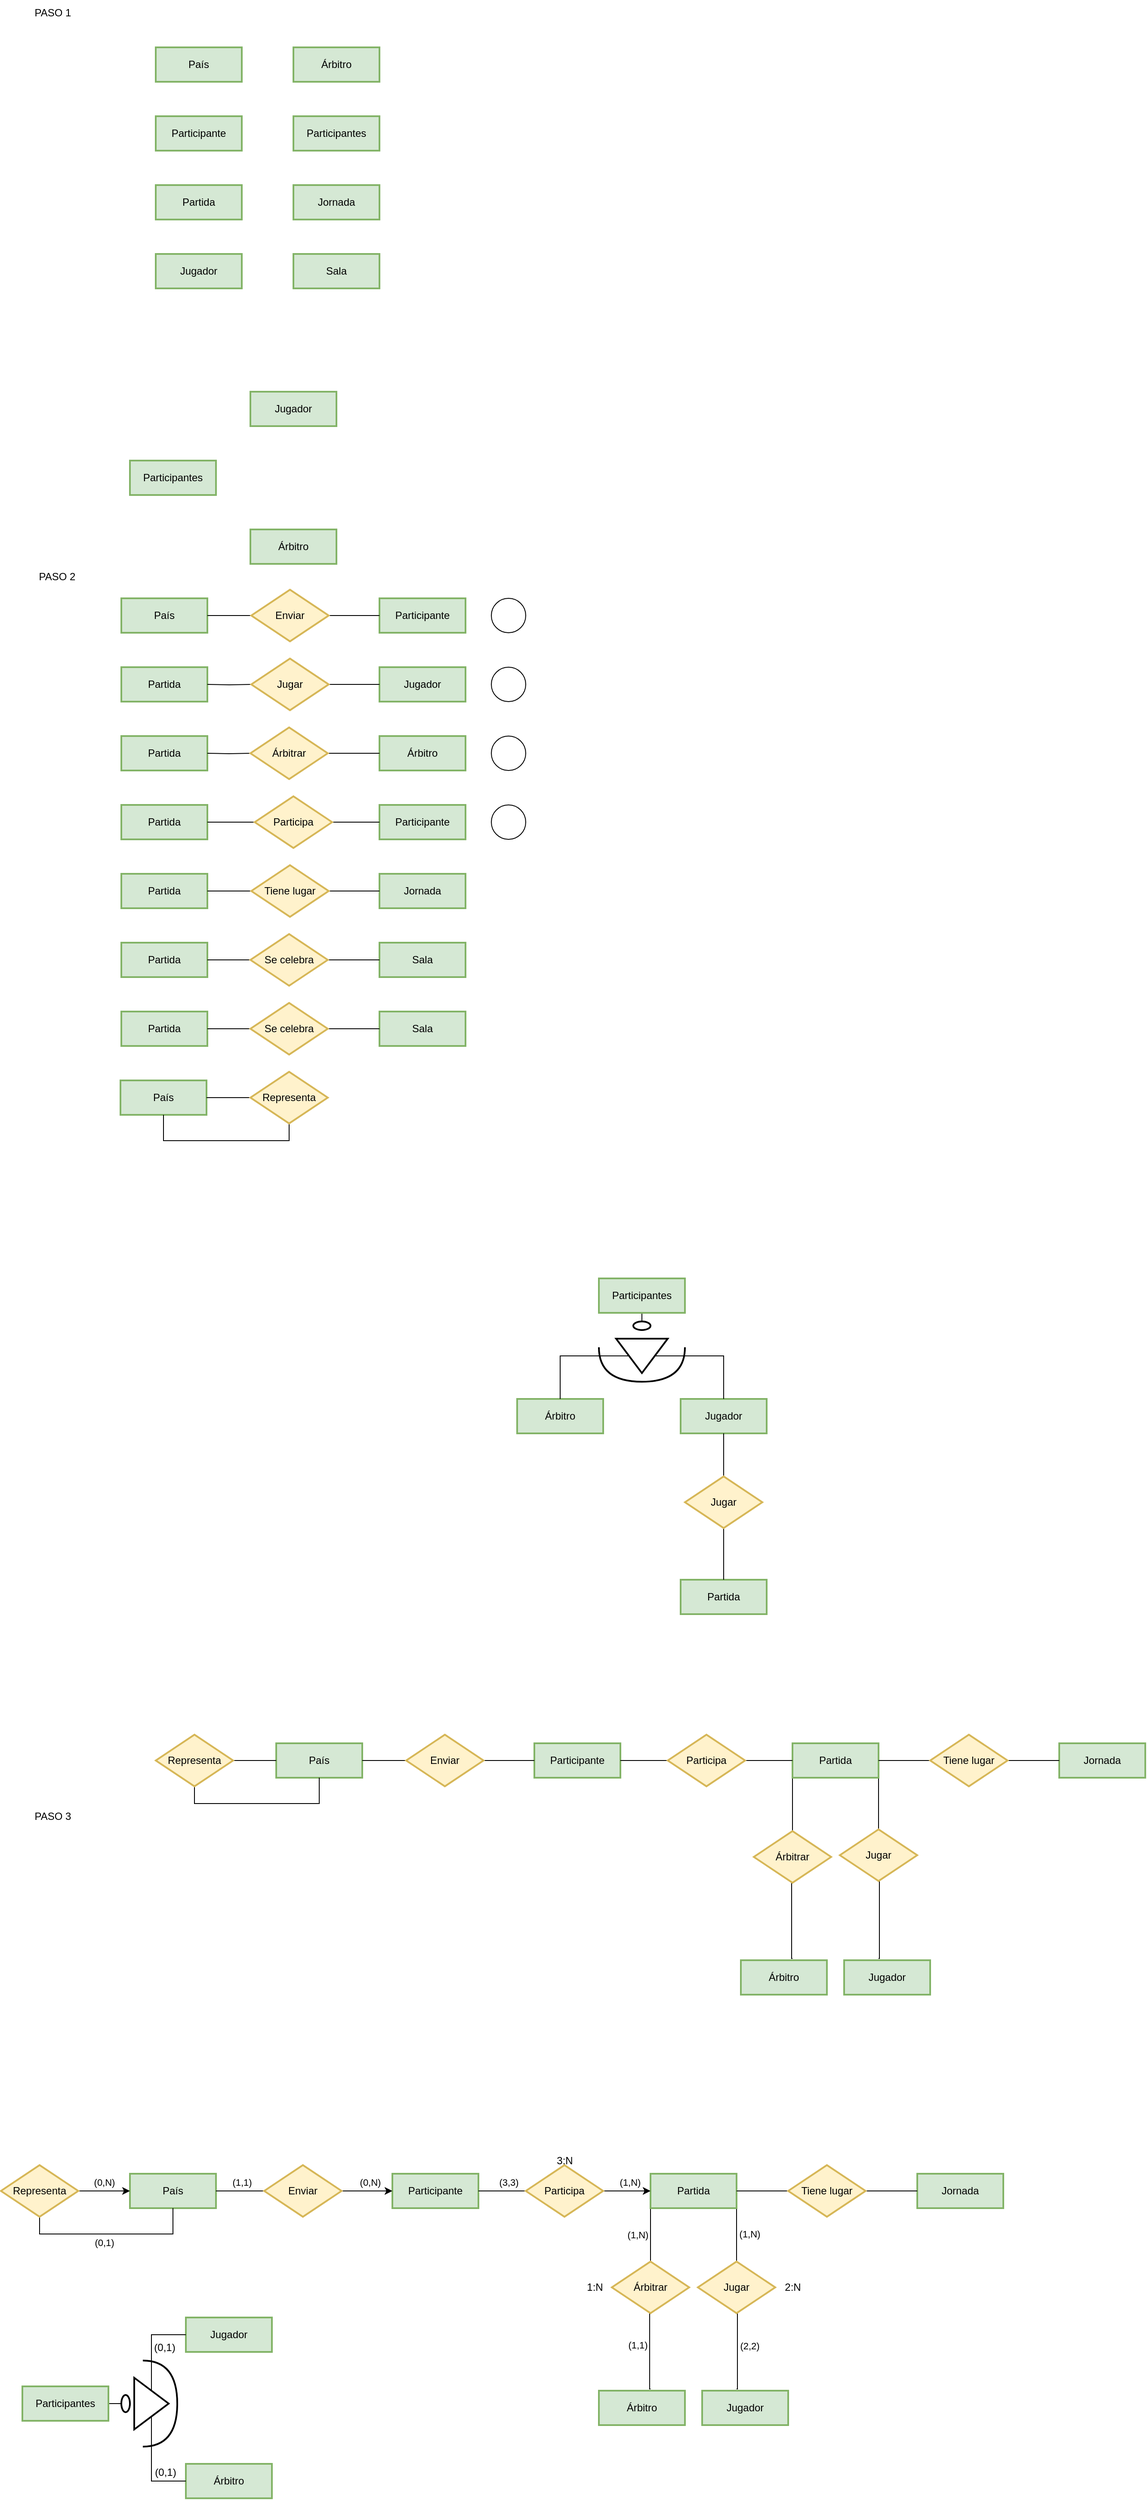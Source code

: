 <mxfile version="20.5.1" type="github"><diagram id="4NGKtMvdJxCDuf5LYWBA" name="Página-1"><mxGraphModel dx="2249" dy="771" grid="1" gridSize="10" guides="1" tooltips="1" connect="1" arrows="1" fold="1" page="1" pageScale="1" pageWidth="827" pageHeight="1169" math="0" shadow="0"><root><mxCell id="0"/><mxCell id="1" parent="0"/><mxCell id="B_oACX3829wzIfDr_h7J-4" value="Jugador" style="whiteSpace=wrap;html=1;align=center;strokeWidth=2;fillColor=#d5e8d4;strokeColor=#82b366;" parent="1" vertex="1"><mxGeometry x="270" y="480" width="100" height="40" as="geometry"/></mxCell><mxCell id="B_oACX3829wzIfDr_h7J-6" value="Árbitro" style="whiteSpace=wrap;html=1;align=center;strokeWidth=2;fillColor=#d5e8d4;strokeColor=#82b366;" parent="1" vertex="1"><mxGeometry x="270" y="640" width="100" height="40" as="geometry"/></mxCell><mxCell id="B_oACX3829wzIfDr_h7J-7" value="País" style="whiteSpace=wrap;html=1;align=center;strokeWidth=2;fillColor=#d5e8d4;strokeColor=#82b366;" parent="1" vertex="1"><mxGeometry x="120" y="720" width="100" height="40" as="geometry"/></mxCell><mxCell id="B_oACX3829wzIfDr_h7J-8" value="Participante" style="whiteSpace=wrap;html=1;align=center;strokeWidth=2;fillColor=#d5e8d4;strokeColor=#82b366;" parent="1" vertex="1"><mxGeometry x="420" y="720" width="100" height="40" as="geometry"/></mxCell><mxCell id="B_oACX3829wzIfDr_h7J-9" value="Participantes" style="whiteSpace=wrap;html=1;align=center;strokeWidth=2;fillColor=#d5e8d4;strokeColor=#82b366;" parent="1" vertex="1"><mxGeometry x="130" y="560" width="100" height="40" as="geometry"/></mxCell><mxCell id="B_oACX3829wzIfDr_h7J-10" value="Partida" style="whiteSpace=wrap;html=1;align=center;strokeWidth=2;fillColor=#d5e8d4;strokeColor=#82b366;" parent="1" vertex="1"><mxGeometry x="120" y="800" width="100" height="40" as="geometry"/></mxCell><mxCell id="B_oACX3829wzIfDr_h7J-13" value="Partida" style="whiteSpace=wrap;html=1;align=center;strokeWidth=2;fillColor=#d5e8d4;strokeColor=#82b366;" parent="1" vertex="1"><mxGeometry x="120" y="880" width="100" height="40" as="geometry"/></mxCell><mxCell id="B_oACX3829wzIfDr_h7J-14" value="Partida" style="whiteSpace=wrap;html=1;align=center;strokeWidth=2;fillColor=#d5e8d4;strokeColor=#82b366;" parent="1" vertex="1"><mxGeometry x="120" y="960" width="100" height="40" as="geometry"/></mxCell><mxCell id="B_oACX3829wzIfDr_h7J-15" value="Participante" style="whiteSpace=wrap;html=1;align=center;strokeWidth=2;fillColor=#d5e8d4;strokeColor=#82b366;" parent="1" vertex="1"><mxGeometry x="420" y="960" width="100" height="40" as="geometry"/></mxCell><mxCell id="B_oACX3829wzIfDr_h7J-16" value="Partida" style="whiteSpace=wrap;html=1;align=center;strokeWidth=2;fillColor=#d5e8d4;strokeColor=#82b366;" parent="1" vertex="1"><mxGeometry x="120" y="1040" width="100" height="40" as="geometry"/></mxCell><mxCell id="B_oACX3829wzIfDr_h7J-17" value="Jornada" style="whiteSpace=wrap;html=1;align=center;strokeWidth=2;fillColor=#d5e8d4;strokeColor=#82b366;" parent="1" vertex="1"><mxGeometry x="420" y="1040" width="100" height="40" as="geometry"/></mxCell><mxCell id="B_oACX3829wzIfDr_h7J-18" value="Partida" style="whiteSpace=wrap;html=1;align=center;strokeWidth=2;fillColor=#d5e8d4;strokeColor=#82b366;" parent="1" vertex="1"><mxGeometry x="120" y="1120" width="100" height="40" as="geometry"/></mxCell><mxCell id="B_oACX3829wzIfDr_h7J-19" value="Sala" style="whiteSpace=wrap;html=1;align=center;strokeWidth=2;fillColor=#d5e8d4;strokeColor=#82b366;" parent="1" vertex="1"><mxGeometry x="420" y="1120" width="100" height="40" as="geometry"/></mxCell><mxCell id="B_oACX3829wzIfDr_h7J-20" value="País" style="whiteSpace=wrap;html=1;align=center;strokeWidth=2;fillColor=#d5e8d4;strokeColor=#82b366;" parent="1" vertex="1"><mxGeometry x="160" y="80" width="100" height="40" as="geometry"/></mxCell><mxCell id="B_oACX3829wzIfDr_h7J-21" value="Participante" style="whiteSpace=wrap;html=1;align=center;strokeWidth=2;fillColor=#d5e8d4;strokeColor=#82b366;" parent="1" vertex="1"><mxGeometry x="160" y="160" width="100" height="40" as="geometry"/></mxCell><mxCell id="B_oACX3829wzIfDr_h7J-22" value="Partida" style="whiteSpace=wrap;html=1;align=center;strokeWidth=2;fillColor=#d5e8d4;strokeColor=#82b366;" parent="1" vertex="1"><mxGeometry x="160" y="240" width="100" height="40" as="geometry"/></mxCell><mxCell id="B_oACX3829wzIfDr_h7J-23" value="Jugador" style="whiteSpace=wrap;html=1;align=center;strokeWidth=2;fillColor=#d5e8d4;strokeColor=#82b366;" parent="1" vertex="1"><mxGeometry x="160" y="320" width="100" height="40" as="geometry"/></mxCell><mxCell id="B_oACX3829wzIfDr_h7J-24" value="Árbitro" style="whiteSpace=wrap;html=1;align=center;strokeWidth=2;fillColor=#d5e8d4;strokeColor=#82b366;" parent="1" vertex="1"><mxGeometry x="320" y="80" width="100" height="40" as="geometry"/></mxCell><mxCell id="B_oACX3829wzIfDr_h7J-25" value="Participantes" style="whiteSpace=wrap;html=1;align=center;strokeWidth=2;fillColor=#d5e8d4;strokeColor=#82b366;" parent="1" vertex="1"><mxGeometry x="320" y="160" width="100" height="40" as="geometry"/></mxCell><mxCell id="B_oACX3829wzIfDr_h7J-26" value="Jornada" style="whiteSpace=wrap;html=1;align=center;strokeWidth=2;fillColor=#d5e8d4;strokeColor=#82b366;" parent="1" vertex="1"><mxGeometry x="320" y="240" width="100" height="40" as="geometry"/></mxCell><mxCell id="B_oACX3829wzIfDr_h7J-27" value="Sala" style="whiteSpace=wrap;html=1;align=center;strokeWidth=2;fillColor=#d5e8d4;strokeColor=#82b366;" parent="1" vertex="1"><mxGeometry x="320" y="320" width="100" height="40" as="geometry"/></mxCell><mxCell id="B_oACX3829wzIfDr_h7J-29" style="edgeStyle=orthogonalEdgeStyle;rounded=0;orthogonalLoop=1;jettySize=auto;html=1;exitX=0;exitY=0.5;exitDx=0;exitDy=0;entryX=1;entryY=0.5;entryDx=0;entryDy=0;endArrow=none;endFill=0;" parent="1" source="B_oACX3829wzIfDr_h7J-28" target="B_oACX3829wzIfDr_h7J-7" edge="1"><mxGeometry relative="1" as="geometry"/></mxCell><mxCell id="B_oACX3829wzIfDr_h7J-30" style="edgeStyle=orthogonalEdgeStyle;rounded=0;orthogonalLoop=1;jettySize=auto;html=1;exitX=1;exitY=0.5;exitDx=0;exitDy=0;entryX=0;entryY=0.5;entryDx=0;entryDy=0;endArrow=none;endFill=0;" parent="1" source="B_oACX3829wzIfDr_h7J-28" target="B_oACX3829wzIfDr_h7J-8" edge="1"><mxGeometry relative="1" as="geometry"/></mxCell><mxCell id="B_oACX3829wzIfDr_h7J-28" value="Enviar" style="shape=rhombus;perimeter=rhombusPerimeter;whiteSpace=wrap;html=1;align=center;strokeWidth=2;fillColor=#fff2cc;strokeColor=#d6b656;" parent="1" vertex="1"><mxGeometry x="271" y="710" width="90" height="60" as="geometry"/></mxCell><mxCell id="B_oACX3829wzIfDr_h7J-41" style="edgeStyle=orthogonalEdgeStyle;rounded=0;orthogonalLoop=1;jettySize=auto;html=1;exitX=0;exitY=0.5;exitDx=0;exitDy=0;entryX=1;entryY=0.5;entryDx=0;entryDy=0;endArrow=none;endFill=0;" parent="1" target="B_oACX3829wzIfDr_h7J-10" edge="1"><mxGeometry relative="1" as="geometry"><mxPoint x="271" y="820.0" as="sourcePoint"/></mxGeometry></mxCell><mxCell id="B_oACX3829wzIfDr_h7J-42" style="edgeStyle=orthogonalEdgeStyle;rounded=0;orthogonalLoop=1;jettySize=auto;html=1;exitX=0;exitY=0.5;exitDx=0;exitDy=0;entryX=1;entryY=0.5;entryDx=0;entryDy=0;endArrow=none;endFill=0;" parent="1" target="B_oACX3829wzIfDr_h7J-13" edge="1"><mxGeometry relative="1" as="geometry"><mxPoint x="270" y="900.0" as="sourcePoint"/></mxGeometry></mxCell><mxCell id="B_oACX3829wzIfDr_h7J-38" style="edgeStyle=orthogonalEdgeStyle;rounded=0;orthogonalLoop=1;jettySize=auto;html=1;exitX=1;exitY=0.5;exitDx=0;exitDy=0;entryX=0;entryY=0.5;entryDx=0;entryDy=0;endArrow=none;endFill=0;" parent="1" source="B_oACX3829wzIfDr_h7J-33" target="B_oACX3829wzIfDr_h7J-15" edge="1"><mxGeometry relative="1" as="geometry"/></mxCell><mxCell id="B_oACX3829wzIfDr_h7J-43" style="edgeStyle=orthogonalEdgeStyle;rounded=0;orthogonalLoop=1;jettySize=auto;html=1;exitX=0;exitY=0.5;exitDx=0;exitDy=0;entryX=1;entryY=0.5;entryDx=0;entryDy=0;endArrow=none;endFill=0;" parent="1" source="B_oACX3829wzIfDr_h7J-33" target="B_oACX3829wzIfDr_h7J-14" edge="1"><mxGeometry relative="1" as="geometry"/></mxCell><mxCell id="B_oACX3829wzIfDr_h7J-33" value="Participa" style="shape=rhombus;perimeter=rhombusPerimeter;whiteSpace=wrap;html=1;align=center;strokeWidth=2;fillColor=#fff2cc;strokeColor=#d6b656;" parent="1" vertex="1"><mxGeometry x="275" y="950" width="90" height="60" as="geometry"/></mxCell><mxCell id="B_oACX3829wzIfDr_h7J-39" style="edgeStyle=orthogonalEdgeStyle;rounded=0;orthogonalLoop=1;jettySize=auto;html=1;exitX=1;exitY=0.5;exitDx=0;exitDy=0;entryX=0;entryY=0.5;entryDx=0;entryDy=0;endArrow=none;endFill=0;" parent="1" source="B_oACX3829wzIfDr_h7J-34" target="B_oACX3829wzIfDr_h7J-17" edge="1"><mxGeometry relative="1" as="geometry"/></mxCell><mxCell id="B_oACX3829wzIfDr_h7J-44" style="edgeStyle=orthogonalEdgeStyle;rounded=0;orthogonalLoop=1;jettySize=auto;html=1;exitX=0;exitY=0.5;exitDx=0;exitDy=0;entryX=1;entryY=0.5;entryDx=0;entryDy=0;endArrow=none;endFill=0;" parent="1" source="B_oACX3829wzIfDr_h7J-34" target="B_oACX3829wzIfDr_h7J-16" edge="1"><mxGeometry relative="1" as="geometry"/></mxCell><mxCell id="B_oACX3829wzIfDr_h7J-34" value="Tiene lugar" style="shape=rhombus;perimeter=rhombusPerimeter;whiteSpace=wrap;html=1;align=center;strokeWidth=2;fillColor=#fff2cc;strokeColor=#d6b656;" parent="1" vertex="1"><mxGeometry x="271" y="1030" width="90" height="60" as="geometry"/></mxCell><mxCell id="B_oACX3829wzIfDr_h7J-40" style="edgeStyle=orthogonalEdgeStyle;rounded=0;orthogonalLoop=1;jettySize=auto;html=1;exitX=1;exitY=0.5;exitDx=0;exitDy=0;entryX=0;entryY=0.5;entryDx=0;entryDy=0;endArrow=none;endFill=0;" parent="1" source="B_oACX3829wzIfDr_h7J-35" target="B_oACX3829wzIfDr_h7J-19" edge="1"><mxGeometry relative="1" as="geometry"/></mxCell><mxCell id="B_oACX3829wzIfDr_h7J-45" style="edgeStyle=orthogonalEdgeStyle;rounded=0;orthogonalLoop=1;jettySize=auto;html=1;exitX=0;exitY=0.5;exitDx=0;exitDy=0;entryX=1;entryY=0.5;entryDx=0;entryDy=0;endArrow=none;endFill=0;" parent="1" source="B_oACX3829wzIfDr_h7J-35" target="B_oACX3829wzIfDr_h7J-18" edge="1"><mxGeometry relative="1" as="geometry"/></mxCell><mxCell id="B_oACX3829wzIfDr_h7J-35" value="Se celebra" style="shape=rhombus;perimeter=rhombusPerimeter;whiteSpace=wrap;html=1;align=center;strokeWidth=2;fillColor=#fff2cc;strokeColor=#d6b656;" parent="1" vertex="1"><mxGeometry x="270" y="1110" width="90" height="60" as="geometry"/></mxCell><mxCell id="B_oACX3829wzIfDr_h7J-46" value="País" style="whiteSpace=wrap;html=1;align=center;strokeWidth=2;fillColor=#d5e8d4;strokeColor=#82b366;" parent="1" vertex="1"><mxGeometry x="119" y="1280" width="100" height="40" as="geometry"/></mxCell><mxCell id="B_oACX3829wzIfDr_h7J-50" value="" style="edgeStyle=orthogonalEdgeStyle;rounded=0;orthogonalLoop=1;jettySize=auto;html=1;endArrow=none;endFill=0;" parent="1" source="B_oACX3829wzIfDr_h7J-48" target="B_oACX3829wzIfDr_h7J-46" edge="1"><mxGeometry relative="1" as="geometry"/></mxCell><mxCell id="B_oACX3829wzIfDr_h7J-51" style="edgeStyle=orthogonalEdgeStyle;rounded=0;orthogonalLoop=1;jettySize=auto;html=1;exitX=0.5;exitY=1;exitDx=0;exitDy=0;entryX=0.5;entryY=1;entryDx=0;entryDy=0;endArrow=none;endFill=0;" parent="1" source="B_oACX3829wzIfDr_h7J-48" target="B_oACX3829wzIfDr_h7J-46" edge="1"><mxGeometry relative="1" as="geometry"/></mxCell><mxCell id="B_oACX3829wzIfDr_h7J-48" value="Representa" style="shape=rhombus;perimeter=rhombusPerimeter;whiteSpace=wrap;html=1;align=center;strokeWidth=2;fillColor=#fff2cc;strokeColor=#d6b656;" parent="1" vertex="1"><mxGeometry x="270" y="1270" width="90" height="60" as="geometry"/></mxCell><mxCell id="B_oACX3829wzIfDr_h7J-54" value="&lt;div&gt;PASO 1&lt;/div&gt;" style="text;html=1;align=center;verticalAlign=middle;resizable=0;points=[];autosize=1;strokeColor=none;fillColor=none;" parent="1" vertex="1"><mxGeometry x="5" y="25" width="70" height="30" as="geometry"/></mxCell><mxCell id="B_oACX3829wzIfDr_h7J-55" value="&lt;div&gt;PASO 2&lt;/div&gt;" style="text;html=1;align=center;verticalAlign=middle;resizable=0;points=[];autosize=1;strokeColor=none;fillColor=none;" parent="1" vertex="1"><mxGeometry x="10" y="680" width="70" height="30" as="geometry"/></mxCell><mxCell id="B_oACX3829wzIfDr_h7J-56" value="PASO 3" style="text;html=1;align=center;verticalAlign=middle;resizable=0;points=[];autosize=1;strokeColor=none;fillColor=none;" parent="1" vertex="1"><mxGeometry x="5" y="2120" width="70" height="30" as="geometry"/></mxCell><mxCell id="B_oACX3829wzIfDr_h7J-57" value="Jugador" style="whiteSpace=wrap;html=1;align=center;strokeWidth=2;fillColor=#d5e8d4;strokeColor=#82b366;" parent="1" vertex="1"><mxGeometry x="770" y="1650" width="100" height="40" as="geometry"/></mxCell><mxCell id="B_oACX3829wzIfDr_h7J-58" value="Árbitro" style="whiteSpace=wrap;html=1;align=center;strokeWidth=2;fillColor=#d5e8d4;strokeColor=#82b366;" parent="1" vertex="1"><mxGeometry x="580" y="1650" width="100" height="40" as="geometry"/></mxCell><mxCell id="D51Mm_pDX7gjxWbSqtOa-64" style="edgeStyle=orthogonalEdgeStyle;rounded=0;orthogonalLoop=1;jettySize=auto;html=1;exitX=0.5;exitY=1;exitDx=0;exitDy=0;entryX=0.5;entryY=0;entryDx=0;entryDy=0;endArrow=none;endFill=0;" parent="1" source="B_oACX3829wzIfDr_h7J-59" target="B_oACX3829wzIfDr_h7J-62" edge="1"><mxGeometry relative="1" as="geometry"/></mxCell><mxCell id="B_oACX3829wzIfDr_h7J-59" value="Participantes" style="whiteSpace=wrap;html=1;align=center;strokeWidth=2;fillColor=#d5e8d4;strokeColor=#82b366;" parent="1" vertex="1"><mxGeometry x="675" y="1510" width="100" height="40" as="geometry"/></mxCell><mxCell id="D51Mm_pDX7gjxWbSqtOa-62" style="edgeStyle=orthogonalEdgeStyle;rounded=0;orthogonalLoop=1;jettySize=auto;html=1;exitX=0.5;exitY=1;exitDx=0;exitDy=0;entryX=0.5;entryY=0;entryDx=0;entryDy=0;endArrow=none;endFill=0;" parent="1" source="B_oACX3829wzIfDr_h7J-60" target="B_oACX3829wzIfDr_h7J-58" edge="1"><mxGeometry relative="1" as="geometry"/></mxCell><mxCell id="D51Mm_pDX7gjxWbSqtOa-63" style="edgeStyle=orthogonalEdgeStyle;rounded=0;orthogonalLoop=1;jettySize=auto;html=1;exitX=0.5;exitY=0;exitDx=0;exitDy=0;endArrow=none;endFill=0;" parent="1" source="B_oACX3829wzIfDr_h7J-60" target="B_oACX3829wzIfDr_h7J-57" edge="1"><mxGeometry relative="1" as="geometry"/></mxCell><mxCell id="B_oACX3829wzIfDr_h7J-60" value="" style="triangle;whiteSpace=wrap;html=1;strokeWidth=2;rotation=90;" parent="1" vertex="1"><mxGeometry x="705" y="1570" width="40" height="60" as="geometry"/></mxCell><mxCell id="B_oACX3829wzIfDr_h7J-62" value="" style="ellipse;whiteSpace=wrap;html=1;align=center;strokeWidth=2;rotation=0;" parent="1" vertex="1"><mxGeometry x="715" y="1560" width="20" height="10" as="geometry"/></mxCell><mxCell id="B_oACX3829wzIfDr_h7J-67" value="" style="shape=requiredInterface;html=1;verticalLabelPosition=bottom;sketch=0;strokeWidth=2;rotation=90;" parent="1" vertex="1"><mxGeometry x="705" y="1560" width="40" height="100" as="geometry"/></mxCell><mxCell id="B_oACX3829wzIfDr_h7J-80" value="País" style="whiteSpace=wrap;html=1;align=center;strokeWidth=2;fillColor=#d5e8d4;strokeColor=#82b366;" parent="1" vertex="1"><mxGeometry x="300" y="2050" width="100" height="40" as="geometry"/></mxCell><mxCell id="B_oACX3829wzIfDr_h7J-81" value="Participante" style="whiteSpace=wrap;html=1;align=center;strokeWidth=2;fillColor=#d5e8d4;strokeColor=#82b366;" parent="1" vertex="1"><mxGeometry x="600" y="2050" width="100" height="40" as="geometry"/></mxCell><mxCell id="B_oACX3829wzIfDr_h7J-82" style="edgeStyle=orthogonalEdgeStyle;rounded=0;orthogonalLoop=1;jettySize=auto;html=1;exitX=0;exitY=0.5;exitDx=0;exitDy=0;entryX=1;entryY=0.5;entryDx=0;entryDy=0;endArrow=none;endFill=0;" parent="1" source="B_oACX3829wzIfDr_h7J-84" target="B_oACX3829wzIfDr_h7J-80" edge="1"><mxGeometry relative="1" as="geometry"/></mxCell><mxCell id="B_oACX3829wzIfDr_h7J-83" style="edgeStyle=orthogonalEdgeStyle;rounded=0;orthogonalLoop=1;jettySize=auto;html=1;exitX=1;exitY=0.5;exitDx=0;exitDy=0;entryX=0;entryY=0.5;entryDx=0;entryDy=0;endArrow=none;endFill=0;" parent="1" source="B_oACX3829wzIfDr_h7J-84" target="B_oACX3829wzIfDr_h7J-81" edge="1"><mxGeometry relative="1" as="geometry"/></mxCell><mxCell id="B_oACX3829wzIfDr_h7J-84" value="Enviar" style="shape=rhombus;perimeter=rhombusPerimeter;whiteSpace=wrap;html=1;align=center;strokeWidth=2;fillColor=#fff2cc;strokeColor=#d6b656;" parent="1" vertex="1"><mxGeometry x="451" y="2040" width="90" height="60" as="geometry"/></mxCell><mxCell id="B_oACX3829wzIfDr_h7J-103" style="edgeStyle=orthogonalEdgeStyle;rounded=0;orthogonalLoop=1;jettySize=auto;html=1;exitX=0;exitY=1;exitDx=0;exitDy=0;entryX=0.5;entryY=0;entryDx=0;entryDy=0;endArrow=none;endFill=0;" parent="1" source="B_oACX3829wzIfDr_h7J-86" target="B_oACX3829wzIfDr_h7J-101" edge="1"><mxGeometry relative="1" as="geometry"/></mxCell><mxCell id="B_oACX3829wzIfDr_h7J-104" style="edgeStyle=orthogonalEdgeStyle;rounded=0;orthogonalLoop=1;jettySize=auto;html=1;exitX=1;exitY=1;exitDx=0;exitDy=0;entryX=0.5;entryY=0;entryDx=0;entryDy=0;endArrow=none;endFill=0;" parent="1" source="B_oACX3829wzIfDr_h7J-86" target="B_oACX3829wzIfDr_h7J-99" edge="1"><mxGeometry relative="1" as="geometry"/></mxCell><mxCell id="B_oACX3829wzIfDr_h7J-86" value="Partida" style="whiteSpace=wrap;html=1;align=center;strokeWidth=2;fillColor=#d5e8d4;strokeColor=#82b366;" parent="1" vertex="1"><mxGeometry x="900" y="2050" width="100" height="40" as="geometry"/></mxCell><mxCell id="B_oACX3829wzIfDr_h7J-87" style="edgeStyle=orthogonalEdgeStyle;rounded=0;orthogonalLoop=1;jettySize=auto;html=1;exitX=1;exitY=0.5;exitDx=0;exitDy=0;entryX=0;entryY=0.5;entryDx=0;entryDy=0;endArrow=none;endFill=0;" parent="1" source="B_oACX3829wzIfDr_h7J-89" target="B_oACX3829wzIfDr_h7J-86" edge="1"><mxGeometry relative="1" as="geometry"/></mxCell><mxCell id="B_oACX3829wzIfDr_h7J-88" style="edgeStyle=orthogonalEdgeStyle;rounded=0;orthogonalLoop=1;jettySize=auto;html=1;exitX=0;exitY=0.5;exitDx=0;exitDy=0;entryX=1;entryY=0.5;entryDx=0;entryDy=0;endArrow=none;endFill=0;" parent="1" source="B_oACX3829wzIfDr_h7J-89" edge="1"><mxGeometry relative="1" as="geometry"><mxPoint x="700" y="2070" as="targetPoint"/></mxGeometry></mxCell><mxCell id="B_oACX3829wzIfDr_h7J-89" value="Participa" style="shape=rhombus;perimeter=rhombusPerimeter;whiteSpace=wrap;html=1;align=center;strokeWidth=2;fillColor=#fff2cc;strokeColor=#d6b656;" parent="1" vertex="1"><mxGeometry x="755" y="2040" width="90" height="60" as="geometry"/></mxCell><mxCell id="B_oACX3829wzIfDr_h7J-90" value="Jugador" style="whiteSpace=wrap;html=1;align=center;strokeWidth=2;fillColor=#d5e8d4;strokeColor=#82b366;" parent="1" vertex="1"><mxGeometry x="420" y="800" width="100" height="40" as="geometry"/></mxCell><mxCell id="B_oACX3829wzIfDr_h7J-91" value="Árbitro" style="whiteSpace=wrap;html=1;align=center;strokeWidth=2;fillColor=#d5e8d4;strokeColor=#82b366;" parent="1" vertex="1"><mxGeometry x="420" y="880" width="100" height="40" as="geometry"/></mxCell><mxCell id="B_oACX3829wzIfDr_h7J-92" style="edgeStyle=orthogonalEdgeStyle;rounded=0;orthogonalLoop=1;jettySize=auto;html=1;exitX=1;exitY=0.5;exitDx=0;exitDy=0;entryX=0;entryY=0.5;entryDx=0;entryDy=0;endArrow=none;endFill=0;" parent="1" source="B_oACX3829wzIfDr_h7J-93" target="B_oACX3829wzIfDr_h7J-90" edge="1"><mxGeometry relative="1" as="geometry"/></mxCell><mxCell id="B_oACX3829wzIfDr_h7J-93" value="Jugar" style="shape=rhombus;perimeter=rhombusPerimeter;whiteSpace=wrap;html=1;align=center;strokeWidth=2;fillColor=#fff2cc;strokeColor=#d6b656;" parent="1" vertex="1"><mxGeometry x="271" y="790" width="90" height="60" as="geometry"/></mxCell><mxCell id="B_oACX3829wzIfDr_h7J-94" style="edgeStyle=orthogonalEdgeStyle;rounded=0;orthogonalLoop=1;jettySize=auto;html=1;exitX=1;exitY=0.5;exitDx=0;exitDy=0;endArrow=none;endFill=0;" parent="1" source="B_oACX3829wzIfDr_h7J-95" target="B_oACX3829wzIfDr_h7J-91" edge="1"><mxGeometry relative="1" as="geometry"/></mxCell><mxCell id="B_oACX3829wzIfDr_h7J-95" value="Árbitrar" style="shape=rhombus;perimeter=rhombusPerimeter;whiteSpace=wrap;html=1;align=center;strokeWidth=2;fillColor=#fff2cc;strokeColor=#d6b656;" parent="1" vertex="1"><mxGeometry x="270" y="870" width="90" height="60" as="geometry"/></mxCell><mxCell id="B_oACX3829wzIfDr_h7J-96" value="Jugador" style="whiteSpace=wrap;html=1;align=center;strokeWidth=2;fillColor=#d5e8d4;strokeColor=#82b366;" parent="1" vertex="1"><mxGeometry x="960" y="2302" width="100" height="40" as="geometry"/></mxCell><mxCell id="B_oACX3829wzIfDr_h7J-97" value="Árbitro" style="whiteSpace=wrap;html=1;align=center;strokeWidth=2;fillColor=#d5e8d4;strokeColor=#82b366;" parent="1" vertex="1"><mxGeometry x="840" y="2302" width="100" height="40" as="geometry"/></mxCell><mxCell id="B_oACX3829wzIfDr_h7J-98" style="edgeStyle=orthogonalEdgeStyle;rounded=0;orthogonalLoop=1;jettySize=auto;html=1;exitX=0.5;exitY=1;exitDx=0;exitDy=0;endArrow=none;endFill=0;" parent="1" source="B_oACX3829wzIfDr_h7J-99" edge="1"><mxGeometry relative="1" as="geometry"><mxPoint x="1000" y="2300" as="targetPoint"/><Array as="points"><mxPoint x="1001" y="2300"/></Array></mxGeometry></mxCell><mxCell id="B_oACX3829wzIfDr_h7J-99" value="Jugar" style="shape=rhombus;perimeter=rhombusPerimeter;whiteSpace=wrap;html=1;align=center;strokeWidth=2;fillColor=#fff2cc;strokeColor=#d6b656;" parent="1" vertex="1"><mxGeometry x="955" y="2150" width="90" height="60" as="geometry"/></mxCell><mxCell id="B_oACX3829wzIfDr_h7J-100" style="edgeStyle=orthogonalEdgeStyle;rounded=0;orthogonalLoop=1;jettySize=auto;html=1;exitX=0.5;exitY=1;exitDx=0;exitDy=0;endArrow=none;endFill=0;" parent="1" source="B_oACX3829wzIfDr_h7J-101" edge="1"><mxGeometry relative="1" as="geometry"><mxPoint x="900" y="2300" as="targetPoint"/><Array as="points"><mxPoint x="899" y="2300"/></Array></mxGeometry></mxCell><mxCell id="B_oACX3829wzIfDr_h7J-101" value="Árbitrar" style="shape=rhombus;perimeter=rhombusPerimeter;whiteSpace=wrap;html=1;align=center;strokeWidth=2;fillColor=#fff2cc;strokeColor=#d6b656;" parent="1" vertex="1"><mxGeometry x="855" y="2152" width="90" height="60" as="geometry"/></mxCell><mxCell id="D51Mm_pDX7gjxWbSqtOa-1" value="" style="ellipse;whiteSpace=wrap;html=1;" parent="1" vertex="1"><mxGeometry x="550" y="720" width="40" height="40" as="geometry"/></mxCell><mxCell id="D51Mm_pDX7gjxWbSqtOa-2" value="" style="ellipse;whiteSpace=wrap;html=1;" parent="1" vertex="1"><mxGeometry x="550" y="960" width="40" height="40" as="geometry"/></mxCell><mxCell id="D51Mm_pDX7gjxWbSqtOa-3" value="" style="ellipse;whiteSpace=wrap;html=1;" parent="1" vertex="1"><mxGeometry x="550" y="880" width="40" height="40" as="geometry"/></mxCell><mxCell id="D51Mm_pDX7gjxWbSqtOa-4" value="" style="ellipse;whiteSpace=wrap;html=1;" parent="1" vertex="1"><mxGeometry x="550" y="800" width="40" height="40" as="geometry"/></mxCell><mxCell id="D51Mm_pDX7gjxWbSqtOa-5" value="Jornada" style="whiteSpace=wrap;html=1;align=center;strokeWidth=2;fillColor=#d5e8d4;strokeColor=#82b366;" parent="1" vertex="1"><mxGeometry x="1210" y="2050" width="100" height="40" as="geometry"/></mxCell><mxCell id="D51Mm_pDX7gjxWbSqtOa-6" style="edgeStyle=orthogonalEdgeStyle;rounded=0;orthogonalLoop=1;jettySize=auto;html=1;exitX=1;exitY=0.5;exitDx=0;exitDy=0;entryX=0;entryY=0.5;entryDx=0;entryDy=0;endArrow=none;endFill=0;" parent="1" source="D51Mm_pDX7gjxWbSqtOa-7" target="D51Mm_pDX7gjxWbSqtOa-5" edge="1"><mxGeometry relative="1" as="geometry"/></mxCell><mxCell id="D51Mm_pDX7gjxWbSqtOa-8" style="edgeStyle=orthogonalEdgeStyle;rounded=0;orthogonalLoop=1;jettySize=auto;html=1;exitX=0;exitY=0.5;exitDx=0;exitDy=0;entryX=1;entryY=0.5;entryDx=0;entryDy=0;endArrow=none;endFill=0;" parent="1" source="D51Mm_pDX7gjxWbSqtOa-7" target="B_oACX3829wzIfDr_h7J-86" edge="1"><mxGeometry relative="1" as="geometry"/></mxCell><mxCell id="D51Mm_pDX7gjxWbSqtOa-7" value="Tiene lugar" style="shape=rhombus;perimeter=rhombusPerimeter;whiteSpace=wrap;html=1;align=center;strokeWidth=2;fillColor=#fff2cc;strokeColor=#d6b656;" parent="1" vertex="1"><mxGeometry x="1060" y="2040" width="90" height="60" as="geometry"/></mxCell><mxCell id="D51Mm_pDX7gjxWbSqtOa-11" style="edgeStyle=orthogonalEdgeStyle;rounded=0;orthogonalLoop=1;jettySize=auto;html=1;exitX=1;exitY=0.5;exitDx=0;exitDy=0;entryX=0;entryY=0.5;entryDx=0;entryDy=0;endArrow=none;endFill=0;" parent="1" source="D51Mm_pDX7gjxWbSqtOa-9" target="B_oACX3829wzIfDr_h7J-80" edge="1"><mxGeometry relative="1" as="geometry"/></mxCell><mxCell id="D51Mm_pDX7gjxWbSqtOa-12" style="edgeStyle=orthogonalEdgeStyle;rounded=0;orthogonalLoop=1;jettySize=auto;html=1;exitX=0.5;exitY=1;exitDx=0;exitDy=0;entryX=0.5;entryY=1;entryDx=0;entryDy=0;endArrow=none;endFill=0;" parent="1" source="D51Mm_pDX7gjxWbSqtOa-9" target="B_oACX3829wzIfDr_h7J-80" edge="1"><mxGeometry relative="1" as="geometry"/></mxCell><mxCell id="D51Mm_pDX7gjxWbSqtOa-9" value="Representa" style="shape=rhombus;perimeter=rhombusPerimeter;whiteSpace=wrap;html=1;align=center;strokeWidth=2;fillColor=#fff2cc;strokeColor=#d6b656;" parent="1" vertex="1"><mxGeometry x="160" y="2040" width="90" height="60" as="geometry"/></mxCell><mxCell id="D51Mm_pDX7gjxWbSqtOa-13" value="País" style="whiteSpace=wrap;html=1;align=center;strokeWidth=2;fillColor=#d5e8d4;strokeColor=#82b366;" parent="1" vertex="1"><mxGeometry x="130" y="2550" width="100" height="40" as="geometry"/></mxCell><mxCell id="D51Mm_pDX7gjxWbSqtOa-14" value="Participante" style="whiteSpace=wrap;html=1;align=center;strokeWidth=2;fillColor=#d5e8d4;strokeColor=#82b366;" parent="1" vertex="1"><mxGeometry x="435" y="2550" width="100" height="40" as="geometry"/></mxCell><mxCell id="D51Mm_pDX7gjxWbSqtOa-15" style="edgeStyle=orthogonalEdgeStyle;rounded=0;orthogonalLoop=1;jettySize=auto;html=1;exitX=0;exitY=0.5;exitDx=0;exitDy=0;entryX=1;entryY=0.5;entryDx=0;entryDy=0;endArrow=none;endFill=0;" parent="1" source="D51Mm_pDX7gjxWbSqtOa-17" target="D51Mm_pDX7gjxWbSqtOa-13" edge="1"><mxGeometry relative="1" as="geometry"/></mxCell><mxCell id="D51Mm_pDX7gjxWbSqtOa-40" value="(1,1)" style="edgeLabel;html=1;align=center;verticalAlign=middle;resizable=0;points=[];" parent="D51Mm_pDX7gjxWbSqtOa-15" vertex="1" connectable="0"><mxGeometry x="0.155" relative="1" as="geometry"><mxPoint x="6" y="-10" as="offset"/></mxGeometry></mxCell><mxCell id="D51Mm_pDX7gjxWbSqtOa-16" style="edgeStyle=orthogonalEdgeStyle;rounded=0;orthogonalLoop=1;jettySize=auto;html=1;exitX=1;exitY=0.5;exitDx=0;exitDy=0;entryX=0;entryY=0.5;entryDx=0;entryDy=0;endArrow=classic;endFill=1;" parent="1" source="D51Mm_pDX7gjxWbSqtOa-17" target="D51Mm_pDX7gjxWbSqtOa-14" edge="1"><mxGeometry relative="1" as="geometry"/></mxCell><mxCell id="D51Mm_pDX7gjxWbSqtOa-39" value="(0,N)" style="edgeLabel;html=1;align=center;verticalAlign=middle;resizable=0;points=[];" parent="D51Mm_pDX7gjxWbSqtOa-16" vertex="1" connectable="0"><mxGeometry x="0.107" y="-1" relative="1" as="geometry"><mxPoint y="-11" as="offset"/></mxGeometry></mxCell><mxCell id="D51Mm_pDX7gjxWbSqtOa-17" value="Enviar" style="shape=rhombus;perimeter=rhombusPerimeter;whiteSpace=wrap;html=1;align=center;strokeWidth=2;fillColor=#fff2cc;strokeColor=#d6b656;" parent="1" vertex="1"><mxGeometry x="286" y="2540" width="90" height="60" as="geometry"/></mxCell><mxCell id="D51Mm_pDX7gjxWbSqtOa-18" style="edgeStyle=orthogonalEdgeStyle;rounded=0;orthogonalLoop=1;jettySize=auto;html=1;exitX=0;exitY=1;exitDx=0;exitDy=0;entryX=0.5;entryY=0;entryDx=0;entryDy=0;endArrow=none;endFill=0;" parent="1" source="D51Mm_pDX7gjxWbSqtOa-20" target="D51Mm_pDX7gjxWbSqtOa-29" edge="1"><mxGeometry relative="1" as="geometry"/></mxCell><mxCell id="D51Mm_pDX7gjxWbSqtOa-47" value="(1,N)" style="edgeLabel;html=1;align=center;verticalAlign=middle;resizable=0;points=[];" parent="D51Mm_pDX7gjxWbSqtOa-18" vertex="1" connectable="0"><mxGeometry x="-0.249" y="-1" relative="1" as="geometry"><mxPoint x="-14" y="7" as="offset"/></mxGeometry></mxCell><mxCell id="D51Mm_pDX7gjxWbSqtOa-19" style="edgeStyle=orthogonalEdgeStyle;rounded=0;orthogonalLoop=1;jettySize=auto;html=1;exitX=1;exitY=1;exitDx=0;exitDy=0;entryX=0.5;entryY=0;entryDx=0;entryDy=0;endArrow=none;endFill=0;" parent="1" source="D51Mm_pDX7gjxWbSqtOa-20" target="D51Mm_pDX7gjxWbSqtOa-27" edge="1"><mxGeometry relative="1" as="geometry"/></mxCell><mxCell id="D51Mm_pDX7gjxWbSqtOa-48" value="(1,N)" style="edgeLabel;html=1;align=center;verticalAlign=middle;resizable=0;points=[];" parent="D51Mm_pDX7gjxWbSqtOa-19" vertex="1" connectable="0"><mxGeometry x="-0.23" relative="1" as="geometry"><mxPoint x="15" y="6" as="offset"/></mxGeometry></mxCell><mxCell id="D51Mm_pDX7gjxWbSqtOa-20" value="Partida" style="whiteSpace=wrap;html=1;align=center;strokeWidth=2;fillColor=#d5e8d4;strokeColor=#82b366;" parent="1" vertex="1"><mxGeometry x="735" y="2550" width="100" height="40" as="geometry"/></mxCell><mxCell id="D51Mm_pDX7gjxWbSqtOa-21" style="edgeStyle=orthogonalEdgeStyle;rounded=0;orthogonalLoop=1;jettySize=auto;html=1;exitX=1;exitY=0.5;exitDx=0;exitDy=0;entryX=0;entryY=0.5;entryDx=0;entryDy=0;endArrow=classic;endFill=1;" parent="1" source="D51Mm_pDX7gjxWbSqtOa-23" target="D51Mm_pDX7gjxWbSqtOa-20" edge="1"><mxGeometry relative="1" as="geometry"/></mxCell><mxCell id="D51Mm_pDX7gjxWbSqtOa-41" value="(1,N)" style="edgeLabel;html=1;align=center;verticalAlign=middle;resizable=0;points=[];" parent="D51Mm_pDX7gjxWbSqtOa-21" vertex="1" connectable="0"><mxGeometry x="0.139" relative="1" as="geometry"><mxPoint x="-1" y="-10" as="offset"/></mxGeometry></mxCell><mxCell id="D51Mm_pDX7gjxWbSqtOa-22" style="edgeStyle=orthogonalEdgeStyle;rounded=0;orthogonalLoop=1;jettySize=auto;html=1;exitX=0;exitY=0.5;exitDx=0;exitDy=0;entryX=1;entryY=0.5;entryDx=0;entryDy=0;endArrow=none;endFill=0;" parent="1" source="D51Mm_pDX7gjxWbSqtOa-23" edge="1"><mxGeometry relative="1" as="geometry"><mxPoint x="535" y="2570" as="targetPoint"/></mxGeometry></mxCell><mxCell id="D51Mm_pDX7gjxWbSqtOa-42" value="(3,3)" style="edgeLabel;html=1;align=center;verticalAlign=middle;resizable=0;points=[];" parent="D51Mm_pDX7gjxWbSqtOa-22" vertex="1" connectable="0"><mxGeometry x="-0.139" y="1" relative="1" as="geometry"><mxPoint x="4" y="-11" as="offset"/></mxGeometry></mxCell><mxCell id="D51Mm_pDX7gjxWbSqtOa-23" value="Participa" style="shape=rhombus;perimeter=rhombusPerimeter;whiteSpace=wrap;html=1;align=center;strokeWidth=2;fillColor=#fff2cc;strokeColor=#d6b656;" parent="1" vertex="1"><mxGeometry x="590" y="2540" width="90" height="60" as="geometry"/></mxCell><mxCell id="D51Mm_pDX7gjxWbSqtOa-24" value="Jugador" style="whiteSpace=wrap;html=1;align=center;strokeWidth=2;fillColor=#d5e8d4;strokeColor=#82b366;" parent="1" vertex="1"><mxGeometry x="795" y="2802" width="100" height="40" as="geometry"/></mxCell><mxCell id="D51Mm_pDX7gjxWbSqtOa-25" value="Árbitro" style="whiteSpace=wrap;html=1;align=center;strokeWidth=2;fillColor=#d5e8d4;strokeColor=#82b366;" parent="1" vertex="1"><mxGeometry x="675" y="2802" width="100" height="40" as="geometry"/></mxCell><mxCell id="D51Mm_pDX7gjxWbSqtOa-26" style="edgeStyle=orthogonalEdgeStyle;rounded=0;orthogonalLoop=1;jettySize=auto;html=1;exitX=0.5;exitY=1;exitDx=0;exitDy=0;endArrow=none;endFill=0;" parent="1" source="D51Mm_pDX7gjxWbSqtOa-27" edge="1"><mxGeometry relative="1" as="geometry"><mxPoint x="835" y="2800" as="targetPoint"/><Array as="points"><mxPoint x="836" y="2800"/></Array></mxGeometry></mxCell><mxCell id="D51Mm_pDX7gjxWbSqtOa-46" value="(2,2)" style="edgeLabel;html=1;align=center;verticalAlign=middle;resizable=0;points=[];" parent="D51Mm_pDX7gjxWbSqtOa-26" vertex="1" connectable="0"><mxGeometry x="-0.15" y="-1" relative="1" as="geometry"><mxPoint x="15" as="offset"/></mxGeometry></mxCell><mxCell id="D51Mm_pDX7gjxWbSqtOa-27" value="Jugar" style="shape=rhombus;perimeter=rhombusPerimeter;whiteSpace=wrap;html=1;align=center;strokeWidth=2;fillColor=#fff2cc;strokeColor=#d6b656;" parent="1" vertex="1"><mxGeometry x="790" y="2652" width="90" height="60" as="geometry"/></mxCell><mxCell id="D51Mm_pDX7gjxWbSqtOa-28" style="edgeStyle=orthogonalEdgeStyle;rounded=0;orthogonalLoop=1;jettySize=auto;html=1;exitX=0.5;exitY=1;exitDx=0;exitDy=0;endArrow=none;endFill=0;" parent="1" source="D51Mm_pDX7gjxWbSqtOa-29" edge="1"><mxGeometry relative="1" as="geometry"><mxPoint x="735" y="2800" as="targetPoint"/><Array as="points"><mxPoint x="734" y="2800"/></Array></mxGeometry></mxCell><mxCell id="D51Mm_pDX7gjxWbSqtOa-44" value="(1,1)" style="edgeLabel;html=1;align=center;verticalAlign=middle;resizable=0;points=[];" parent="D51Mm_pDX7gjxWbSqtOa-28" vertex="1" connectable="0"><mxGeometry x="-0.163" relative="1" as="geometry"><mxPoint x="-14" as="offset"/></mxGeometry></mxCell><mxCell id="D51Mm_pDX7gjxWbSqtOa-29" value="Árbitrar" style="shape=rhombus;perimeter=rhombusPerimeter;whiteSpace=wrap;html=1;align=center;strokeWidth=2;fillColor=#fff2cc;strokeColor=#d6b656;" parent="1" vertex="1"><mxGeometry x="690" y="2652" width="90" height="60" as="geometry"/></mxCell><mxCell id="D51Mm_pDX7gjxWbSqtOa-30" value="Jornada" style="whiteSpace=wrap;html=1;align=center;strokeWidth=2;fillColor=#d5e8d4;strokeColor=#82b366;" parent="1" vertex="1"><mxGeometry x="1045" y="2550" width="100" height="40" as="geometry"/></mxCell><mxCell id="D51Mm_pDX7gjxWbSqtOa-31" style="edgeStyle=orthogonalEdgeStyle;rounded=0;orthogonalLoop=1;jettySize=auto;html=1;exitX=1;exitY=0.5;exitDx=0;exitDy=0;entryX=0;entryY=0.5;entryDx=0;entryDy=0;endArrow=none;endFill=0;" parent="1" source="D51Mm_pDX7gjxWbSqtOa-33" target="D51Mm_pDX7gjxWbSqtOa-30" edge="1"><mxGeometry relative="1" as="geometry"/></mxCell><mxCell id="D51Mm_pDX7gjxWbSqtOa-32" style="edgeStyle=orthogonalEdgeStyle;rounded=0;orthogonalLoop=1;jettySize=auto;html=1;exitX=0;exitY=0.5;exitDx=0;exitDy=0;entryX=1;entryY=0.5;entryDx=0;entryDy=0;endArrow=none;endFill=0;" parent="1" source="D51Mm_pDX7gjxWbSqtOa-33" target="D51Mm_pDX7gjxWbSqtOa-20" edge="1"><mxGeometry relative="1" as="geometry"/></mxCell><mxCell id="D51Mm_pDX7gjxWbSqtOa-33" value="Tiene lugar" style="shape=rhombus;perimeter=rhombusPerimeter;whiteSpace=wrap;html=1;align=center;strokeWidth=2;fillColor=#fff2cc;strokeColor=#d6b656;" parent="1" vertex="1"><mxGeometry x="895" y="2540" width="90" height="60" as="geometry"/></mxCell><mxCell id="D51Mm_pDX7gjxWbSqtOa-34" style="edgeStyle=orthogonalEdgeStyle;rounded=0;orthogonalLoop=1;jettySize=auto;html=1;exitX=1;exitY=0.5;exitDx=0;exitDy=0;entryX=0;entryY=0.5;entryDx=0;entryDy=0;endArrow=classic;endFill=1;" parent="1" source="D51Mm_pDX7gjxWbSqtOa-36" target="D51Mm_pDX7gjxWbSqtOa-13" edge="1"><mxGeometry relative="1" as="geometry"/></mxCell><mxCell id="D51Mm_pDX7gjxWbSqtOa-37" value="(0,N)" style="edgeLabel;html=1;align=center;verticalAlign=middle;resizable=0;points=[];" parent="D51Mm_pDX7gjxWbSqtOa-34" vertex="1" connectable="0"><mxGeometry x="0.132" relative="1" as="geometry"><mxPoint x="-4" y="-10" as="offset"/></mxGeometry></mxCell><mxCell id="D51Mm_pDX7gjxWbSqtOa-35" style="edgeStyle=orthogonalEdgeStyle;rounded=0;orthogonalLoop=1;jettySize=auto;html=1;exitX=0.5;exitY=1;exitDx=0;exitDy=0;entryX=0.5;entryY=1;entryDx=0;entryDy=0;endArrow=none;endFill=0;" parent="1" source="D51Mm_pDX7gjxWbSqtOa-36" target="D51Mm_pDX7gjxWbSqtOa-13" edge="1"><mxGeometry relative="1" as="geometry"/></mxCell><mxCell id="D51Mm_pDX7gjxWbSqtOa-38" value="(0,1)" style="edgeLabel;html=1;align=center;verticalAlign=middle;resizable=0;points=[];" parent="D51Mm_pDX7gjxWbSqtOa-35" vertex="1" connectable="0"><mxGeometry x="-0.015" y="-1" relative="1" as="geometry"><mxPoint x="-6" y="9" as="offset"/></mxGeometry></mxCell><mxCell id="D51Mm_pDX7gjxWbSqtOa-36" value="Representa" style="shape=rhombus;perimeter=rhombusPerimeter;whiteSpace=wrap;html=1;align=center;strokeWidth=2;fillColor=#fff2cc;strokeColor=#d6b656;" parent="1" vertex="1"><mxGeometry x="-20" y="2540" width="90" height="60" as="geometry"/></mxCell><mxCell id="D51Mm_pDX7gjxWbSqtOa-43" value="3:N" style="text;html=1;align=center;verticalAlign=middle;resizable=0;points=[];autosize=1;strokeColor=none;fillColor=none;" parent="1" vertex="1"><mxGeometry x="615" y="2520" width="40" height="30" as="geometry"/></mxCell><mxCell id="D51Mm_pDX7gjxWbSqtOa-49" value="1:N" style="text;html=1;align=center;verticalAlign=middle;resizable=0;points=[];autosize=1;strokeColor=none;fillColor=none;" parent="1" vertex="1"><mxGeometry x="650" y="2667" width="40" height="30" as="geometry"/></mxCell><mxCell id="D51Mm_pDX7gjxWbSqtOa-50" value="2:N" style="text;html=1;align=center;verticalAlign=middle;resizable=0;points=[];autosize=1;strokeColor=none;fillColor=none;" parent="1" vertex="1"><mxGeometry x="880" y="2667" width="40" height="30" as="geometry"/></mxCell><mxCell id="D51Mm_pDX7gjxWbSqtOa-51" value="Jugador" style="whiteSpace=wrap;html=1;align=center;strokeWidth=2;fillColor=#d5e8d4;strokeColor=#82b366;" parent="1" vertex="1"><mxGeometry x="195" y="2717" width="100" height="40" as="geometry"/></mxCell><mxCell id="D51Mm_pDX7gjxWbSqtOa-52" value="Árbitro" style="whiteSpace=wrap;html=1;align=center;strokeWidth=2;fillColor=#d5e8d4;strokeColor=#82b366;" parent="1" vertex="1"><mxGeometry x="195" y="2887" width="100" height="40" as="geometry"/></mxCell><mxCell id="D51Mm_pDX7gjxWbSqtOa-53" style="edgeStyle=orthogonalEdgeStyle;rounded=0;orthogonalLoop=1;jettySize=auto;html=1;exitX=1;exitY=0.5;exitDx=0;exitDy=0;entryX=0.5;entryY=0;entryDx=0;entryDy=0;endArrow=none;endFill=0;" parent="1" source="D51Mm_pDX7gjxWbSqtOa-54" target="D51Mm_pDX7gjxWbSqtOa-58" edge="1"><mxGeometry relative="1" as="geometry"/></mxCell><mxCell id="D51Mm_pDX7gjxWbSqtOa-54" value="Participantes" style="whiteSpace=wrap;html=1;align=center;strokeWidth=2;fillColor=#d5e8d4;strokeColor=#82b366;" parent="1" vertex="1"><mxGeometry x="5" y="2797" width="100" height="40" as="geometry"/></mxCell><mxCell id="D51Mm_pDX7gjxWbSqtOa-55" style="edgeStyle=orthogonalEdgeStyle;rounded=0;orthogonalLoop=1;jettySize=auto;html=1;exitX=0.5;exitY=0;exitDx=0;exitDy=0;entryX=0;entryY=0.5;entryDx=0;entryDy=0;endArrow=none;endFill=0;" parent="1" source="D51Mm_pDX7gjxWbSqtOa-57" target="D51Mm_pDX7gjxWbSqtOa-51" edge="1"><mxGeometry relative="1" as="geometry"><Array as="points"><mxPoint x="155" y="2737"/></Array></mxGeometry></mxCell><mxCell id="D51Mm_pDX7gjxWbSqtOa-56" style="edgeStyle=orthogonalEdgeStyle;rounded=0;orthogonalLoop=1;jettySize=auto;html=1;exitX=0.5;exitY=1;exitDx=0;exitDy=0;entryX=0;entryY=0.5;entryDx=0;entryDy=0;endArrow=none;endFill=0;" parent="1" source="D51Mm_pDX7gjxWbSqtOa-57" target="D51Mm_pDX7gjxWbSqtOa-52" edge="1"><mxGeometry relative="1" as="geometry"><Array as="points"><mxPoint x="155" y="2907"/></Array></mxGeometry></mxCell><mxCell id="D51Mm_pDX7gjxWbSqtOa-57" value="" style="triangle;whiteSpace=wrap;html=1;strokeWidth=2;" parent="1" vertex="1"><mxGeometry x="135" y="2787" width="40" height="60" as="geometry"/></mxCell><mxCell id="D51Mm_pDX7gjxWbSqtOa-58" value="" style="ellipse;whiteSpace=wrap;html=1;align=center;strokeWidth=2;rotation=-90;" parent="1" vertex="1"><mxGeometry x="115" y="2812" width="20" height="10" as="geometry"/></mxCell><mxCell id="D51Mm_pDX7gjxWbSqtOa-59" value="" style="shape=requiredInterface;html=1;verticalLabelPosition=bottom;sketch=0;strokeWidth=2;" parent="1" vertex="1"><mxGeometry x="145" y="2767" width="40" height="100" as="geometry"/></mxCell><mxCell id="D51Mm_pDX7gjxWbSqtOa-60" value="(0,1)" style="text;html=1;align=center;verticalAlign=middle;resizable=0;points=[];autosize=1;strokeColor=none;fillColor=none;" parent="1" vertex="1"><mxGeometry x="145" y="2737" width="50" height="30" as="geometry"/></mxCell><mxCell id="D51Mm_pDX7gjxWbSqtOa-61" value="(0,1)" style="text;html=1;align=center;verticalAlign=middle;resizable=0;points=[];autosize=1;strokeColor=none;fillColor=none;" parent="1" vertex="1"><mxGeometry x="146" y="2882" width="50" height="30" as="geometry"/></mxCell><mxCell id="D51Mm_pDX7gjxWbSqtOa-65" value="Partida" style="whiteSpace=wrap;html=1;align=center;strokeWidth=2;fillColor=#d5e8d4;strokeColor=#82b366;" parent="1" vertex="1"><mxGeometry x="120" y="1200" width="100" height="40" as="geometry"/></mxCell><mxCell id="D51Mm_pDX7gjxWbSqtOa-66" value="Sala" style="whiteSpace=wrap;html=1;align=center;strokeWidth=2;fillColor=#d5e8d4;strokeColor=#82b366;" parent="1" vertex="1"><mxGeometry x="420" y="1200" width="100" height="40" as="geometry"/></mxCell><mxCell id="D51Mm_pDX7gjxWbSqtOa-67" style="edgeStyle=orthogonalEdgeStyle;rounded=0;orthogonalLoop=1;jettySize=auto;html=1;exitX=1;exitY=0.5;exitDx=0;exitDy=0;entryX=0;entryY=0.5;entryDx=0;entryDy=0;endArrow=none;endFill=0;" parent="1" source="D51Mm_pDX7gjxWbSqtOa-69" target="D51Mm_pDX7gjxWbSqtOa-66" edge="1"><mxGeometry relative="1" as="geometry"/></mxCell><mxCell id="D51Mm_pDX7gjxWbSqtOa-68" style="edgeStyle=orthogonalEdgeStyle;rounded=0;orthogonalLoop=1;jettySize=auto;html=1;entryX=1;entryY=0.5;entryDx=0;entryDy=0;endArrow=none;endFill=0;" parent="1" source="D51Mm_pDX7gjxWbSqtOa-69" target="D51Mm_pDX7gjxWbSqtOa-65" edge="1"><mxGeometry relative="1" as="geometry"/></mxCell><mxCell id="D51Mm_pDX7gjxWbSqtOa-69" value="Se celebra" style="shape=rhombus;perimeter=rhombusPerimeter;whiteSpace=wrap;html=1;align=center;strokeWidth=2;fillColor=#fff2cc;strokeColor=#d6b656;" parent="1" vertex="1"><mxGeometry x="270" y="1190" width="90" height="60" as="geometry"/></mxCell><mxCell id="D51Mm_pDX7gjxWbSqtOa-72" value="Partida" style="whiteSpace=wrap;html=1;align=center;strokeWidth=2;fillColor=#d5e8d4;strokeColor=#82b366;" parent="1" vertex="1"><mxGeometry x="770" y="1860" width="100" height="40" as="geometry"/></mxCell><mxCell id="D51Mm_pDX7gjxWbSqtOa-74" style="edgeStyle=orthogonalEdgeStyle;rounded=0;orthogonalLoop=1;jettySize=auto;html=1;exitX=0.5;exitY=0;exitDx=0;exitDy=0;entryX=0.5;entryY=1;entryDx=0;entryDy=0;endArrow=none;endFill=0;" parent="1" source="D51Mm_pDX7gjxWbSqtOa-73" target="B_oACX3829wzIfDr_h7J-57" edge="1"><mxGeometry relative="1" as="geometry"/></mxCell><mxCell id="D51Mm_pDX7gjxWbSqtOa-75" style="edgeStyle=orthogonalEdgeStyle;rounded=0;orthogonalLoop=1;jettySize=auto;html=1;exitX=0.5;exitY=1;exitDx=0;exitDy=0;entryX=0.5;entryY=0;entryDx=0;entryDy=0;endArrow=none;endFill=0;" parent="1" source="D51Mm_pDX7gjxWbSqtOa-73" target="D51Mm_pDX7gjxWbSqtOa-72" edge="1"><mxGeometry relative="1" as="geometry"/></mxCell><mxCell id="D51Mm_pDX7gjxWbSqtOa-73" value="Jugar" style="shape=rhombus;perimeter=rhombusPerimeter;whiteSpace=wrap;html=1;align=center;strokeWidth=2;fillColor=#fff2cc;strokeColor=#d6b656;" parent="1" vertex="1"><mxGeometry x="775" y="1740" width="90" height="60" as="geometry"/></mxCell></root></mxGraphModel></diagram></mxfile>